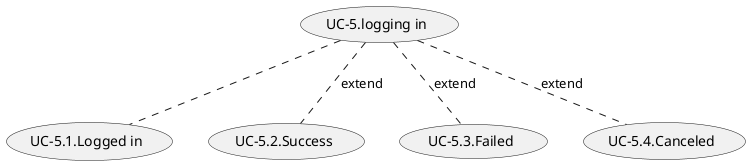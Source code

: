 @startuml

(UC-5.logging in) .. (UC-5.1.Logged in)
(UC-5.logging in) .. (UC-5.2.Success) : extend
(UC-5.logging in) .. (UC-5.3.Failed) : extend
(UC-5.logging in) .. (UC-5.4.Canceled) : extend

@enduml
